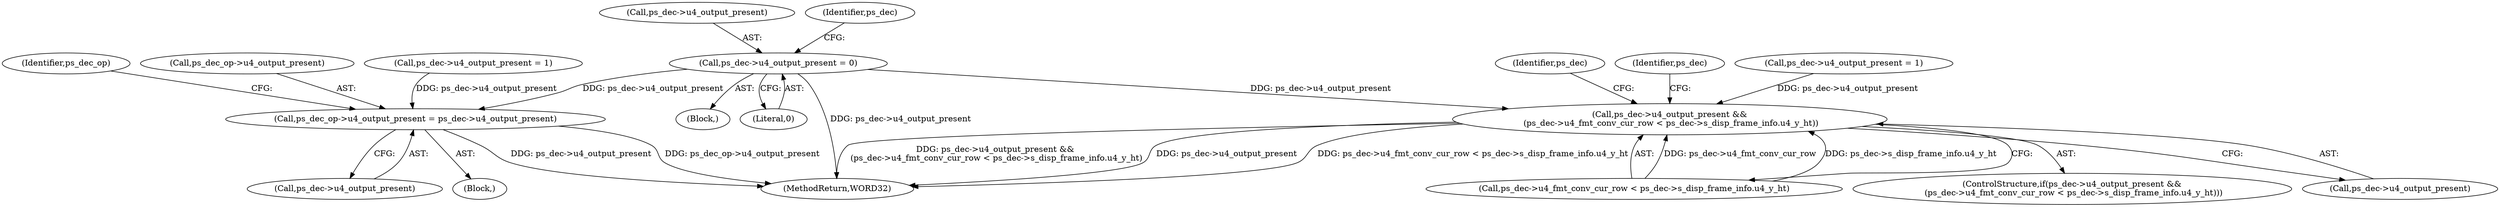 digraph "0_Android_33ef7de9ddc8ea7eb9cbc440d1cf89957a0c267b@pointer" {
"1000338" [label="(Call,ps_dec->u4_output_present = 0)"];
"1000799" [label="(Call,ps_dec_op->u4_output_present = ps_dec->u4_output_present)"];
"1002073" [label="(Call,ps_dec->u4_output_present &&\n (ps_dec->u4_fmt_conv_cur_row < ps_dec->s_disp_frame_info.u4_y_ht))"];
"1002189" [label="(MethodReturn,WORD32)"];
"1000803" [label="(Call,ps_dec->u4_output_present)"];
"1002074" [label="(Call,ps_dec->u4_output_present)"];
"1000799" [label="(Call,ps_dec_op->u4_output_present = ps_dec->u4_output_present)"];
"1002077" [label="(Call,ps_dec->u4_fmt_conv_cur_row < ps_dec->s_disp_frame_info.u4_y_ht)"];
"1002089" [label="(Identifier,ps_dec)"];
"1002120" [label="(Identifier,ps_dec)"];
"1000339" [label="(Call,ps_dec->u4_output_present)"];
"1000808" [label="(Identifier,ps_dec_op)"];
"1000338" [label="(Call,ps_dec->u4_output_present = 0)"];
"1000800" [label="(Call,ps_dec_op->u4_output_present)"];
"1002064" [label="(Call,ps_dec->u4_output_present = 1)"];
"1002073" [label="(Call,ps_dec->u4_output_present &&\n (ps_dec->u4_fmt_conv_cur_row < ps_dec->s_disp_frame_info.u4_y_ht))"];
"1000713" [label="(Block,)"];
"1000346" [label="(Identifier,ps_dec)"];
"1000152" [label="(Block,)"];
"1002072" [label="(ControlStructure,if(ps_dec->u4_output_present &&\n (ps_dec->u4_fmt_conv_cur_row < ps_dec->s_disp_frame_info.u4_y_ht)))"];
"1000342" [label="(Literal,0)"];
"1000765" [label="(Call,ps_dec->u4_output_present = 1)"];
"1000338" -> "1000152"  [label="AST: "];
"1000338" -> "1000342"  [label="CFG: "];
"1000339" -> "1000338"  [label="AST: "];
"1000342" -> "1000338"  [label="AST: "];
"1000346" -> "1000338"  [label="CFG: "];
"1000338" -> "1002189"  [label="DDG: ps_dec->u4_output_present"];
"1000338" -> "1000799"  [label="DDG: ps_dec->u4_output_present"];
"1000338" -> "1002073"  [label="DDG: ps_dec->u4_output_present"];
"1000799" -> "1000713"  [label="AST: "];
"1000799" -> "1000803"  [label="CFG: "];
"1000800" -> "1000799"  [label="AST: "];
"1000803" -> "1000799"  [label="AST: "];
"1000808" -> "1000799"  [label="CFG: "];
"1000799" -> "1002189"  [label="DDG: ps_dec->u4_output_present"];
"1000799" -> "1002189"  [label="DDG: ps_dec_op->u4_output_present"];
"1000765" -> "1000799"  [label="DDG: ps_dec->u4_output_present"];
"1002073" -> "1002072"  [label="AST: "];
"1002073" -> "1002074"  [label="CFG: "];
"1002073" -> "1002077"  [label="CFG: "];
"1002074" -> "1002073"  [label="AST: "];
"1002077" -> "1002073"  [label="AST: "];
"1002089" -> "1002073"  [label="CFG: "];
"1002120" -> "1002073"  [label="CFG: "];
"1002073" -> "1002189"  [label="DDG: ps_dec->u4_output_present &&\n (ps_dec->u4_fmt_conv_cur_row < ps_dec->s_disp_frame_info.u4_y_ht)"];
"1002073" -> "1002189"  [label="DDG: ps_dec->u4_output_present"];
"1002073" -> "1002189"  [label="DDG: ps_dec->u4_fmt_conv_cur_row < ps_dec->s_disp_frame_info.u4_y_ht"];
"1002064" -> "1002073"  [label="DDG: ps_dec->u4_output_present"];
"1002077" -> "1002073"  [label="DDG: ps_dec->u4_fmt_conv_cur_row"];
"1002077" -> "1002073"  [label="DDG: ps_dec->s_disp_frame_info.u4_y_ht"];
}
